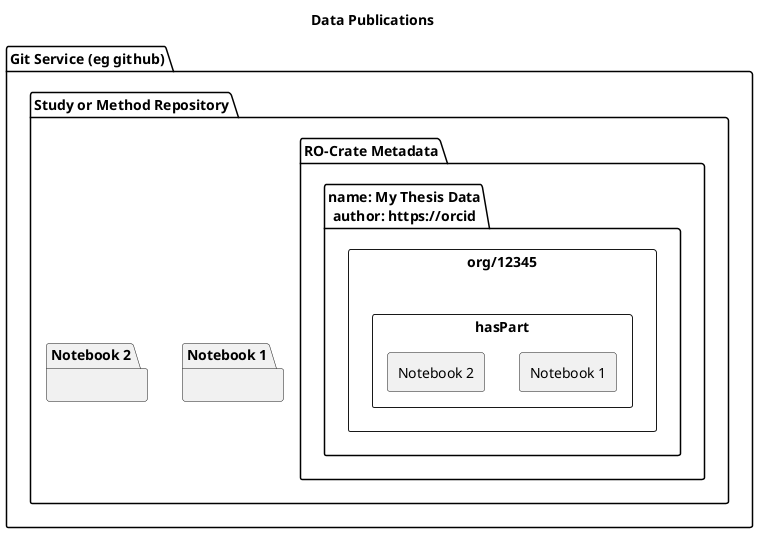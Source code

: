
@startuml
title: Data Publications

package "Git Service (eg github)" as git {
   package "Study or Method Repository" as repo {
   package "RO-Crate Metadata" {
      rectangle "name: My Thesis Data\nauthor: https://orcid.org/12345\n" {
         rectangle "hasPart" {
            rectangle "Notebook 1" {

            }
            rectangle "Notebook 2" {
               
            }
         }


      }

   }
   package "Notebook 1" as n1 {

   }
   package "Notebook 2" as n2 {
      
   }
   
   }

   
}



@enduml
